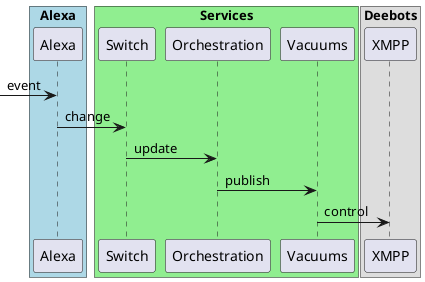 @startuml
    box "Alexa" #LightBlue
        participant Alexa
    end box

    box "Services" #LightGreen
        participant Switch
        participant Chaos as "Orchestration"
        participant Vacuums
    end box

    box "Deebots"
        participant VacuumsAPI as "XMPP"
    end box

    [-> Alexa : event
    Alexa -> Switch : change
    Switch -> Chaos : update
    Chaos -> Vacuums : publish
    Vacuums -> VacuumsAPI : control

@enduml